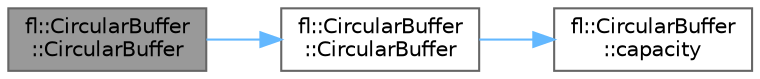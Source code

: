 digraph "fl::CircularBuffer::CircularBuffer"
{
 // INTERACTIVE_SVG=YES
 // LATEX_PDF_SIZE
  bgcolor="transparent";
  edge [fontname=Helvetica,fontsize=10,labelfontname=Helvetica,labelfontsize=10];
  node [fontname=Helvetica,fontsize=10,shape=box,height=0.2,width=0.4];
  rankdir="LR";
  Node1 [id="Node000001",label="fl::CircularBuffer\l::CircularBuffer",height=0.2,width=0.4,color="gray40", fillcolor="grey60", style="filled", fontcolor="black",tooltip=" "];
  Node1 -> Node2 [id="edge1_Node000001_Node000002",color="steelblue1",style="solid",tooltip=" "];
  Node2 [id="Node000002",label="fl::CircularBuffer\l::CircularBuffer",height=0.2,width=0.4,color="grey40", fillcolor="white", style="filled",URL="$d2/d4f/classfl_1_1_circular_buffer_aca89bcf5d1786f6953a232e1fb154273.html#aca89bcf5d1786f6953a232e1fb154273",tooltip=" "];
  Node2 -> Node3 [id="edge2_Node000002_Node000003",color="steelblue1",style="solid",tooltip=" "];
  Node3 [id="Node000003",label="fl::CircularBuffer\l::capacity",height=0.2,width=0.4,color="grey40", fillcolor="white", style="filled",URL="$d2/d4f/classfl_1_1_circular_buffer_a183263c07dba9d07b89516f1438c7ab3.html#a183263c07dba9d07b89516f1438c7ab3",tooltip=" "];
}
